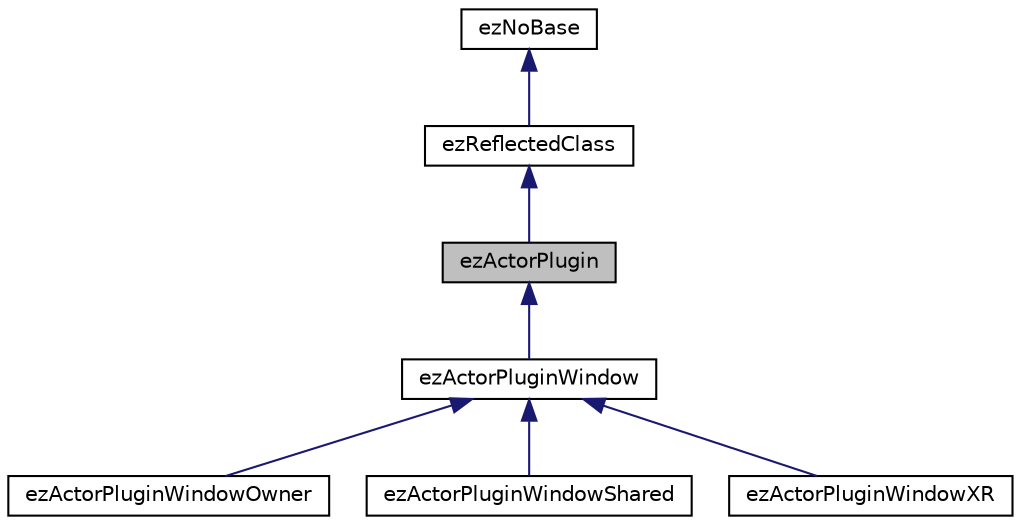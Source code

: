 digraph "ezActorPlugin"
{
 // LATEX_PDF_SIZE
  edge [fontname="Helvetica",fontsize="10",labelfontname="Helvetica",labelfontsize="10"];
  node [fontname="Helvetica",fontsize="10",shape=record];
  Node1 [label="ezActorPlugin",height=0.2,width=0.4,color="black", fillcolor="grey75", style="filled", fontcolor="black",tooltip=" "];
  Node2 -> Node1 [dir="back",color="midnightblue",fontsize="10",style="solid",fontname="Helvetica"];
  Node2 [label="ezReflectedClass",height=0.2,width=0.4,color="black", fillcolor="white", style="filled",URL="$db/d45/classez_reflected_class.htm",tooltip="All classes that should be dynamically reflectable, need to be derived from this base class."];
  Node3 -> Node2 [dir="back",color="midnightblue",fontsize="10",style="solid",fontname="Helvetica"];
  Node3 [label="ezNoBase",height=0.2,width=0.4,color="black", fillcolor="white", style="filled",URL="$d4/d02/classez_no_base.htm",tooltip="Dummy type to pass to templates and macros that expect a base type for a class that has no base."];
  Node1 -> Node4 [dir="back",color="midnightblue",fontsize="10",style="solid",fontname="Helvetica"];
  Node4 [label="ezActorPluginWindow",height=0.2,width=0.4,color="black", fillcolor="white", style="filled",URL="$d2/d8c/classez_actor_plugin_window.htm",tooltip=" "];
  Node4 -> Node5 [dir="back",color="midnightblue",fontsize="10",style="solid",fontname="Helvetica"];
  Node5 [label="ezActorPluginWindowOwner",height=0.2,width=0.4,color="black", fillcolor="white", style="filled",URL="$da/dbf/classez_actor_plugin_window_owner.htm",tooltip=" "];
  Node4 -> Node6 [dir="back",color="midnightblue",fontsize="10",style="solid",fontname="Helvetica"];
  Node6 [label="ezActorPluginWindowShared",height=0.2,width=0.4,color="black", fillcolor="white", style="filled",URL="$d2/d9b/classez_actor_plugin_window_shared.htm",tooltip=" "];
  Node4 -> Node7 [dir="back",color="midnightblue",fontsize="10",style="solid",fontname="Helvetica"];
  Node7 [label="ezActorPluginWindowXR",height=0.2,width=0.4,color="black", fillcolor="white", style="filled",URL="$de/d1b/classez_actor_plugin_window_x_r.htm",tooltip="XR actor plugin window base implementation. Optionally wraps a companion window and output target."];
}
